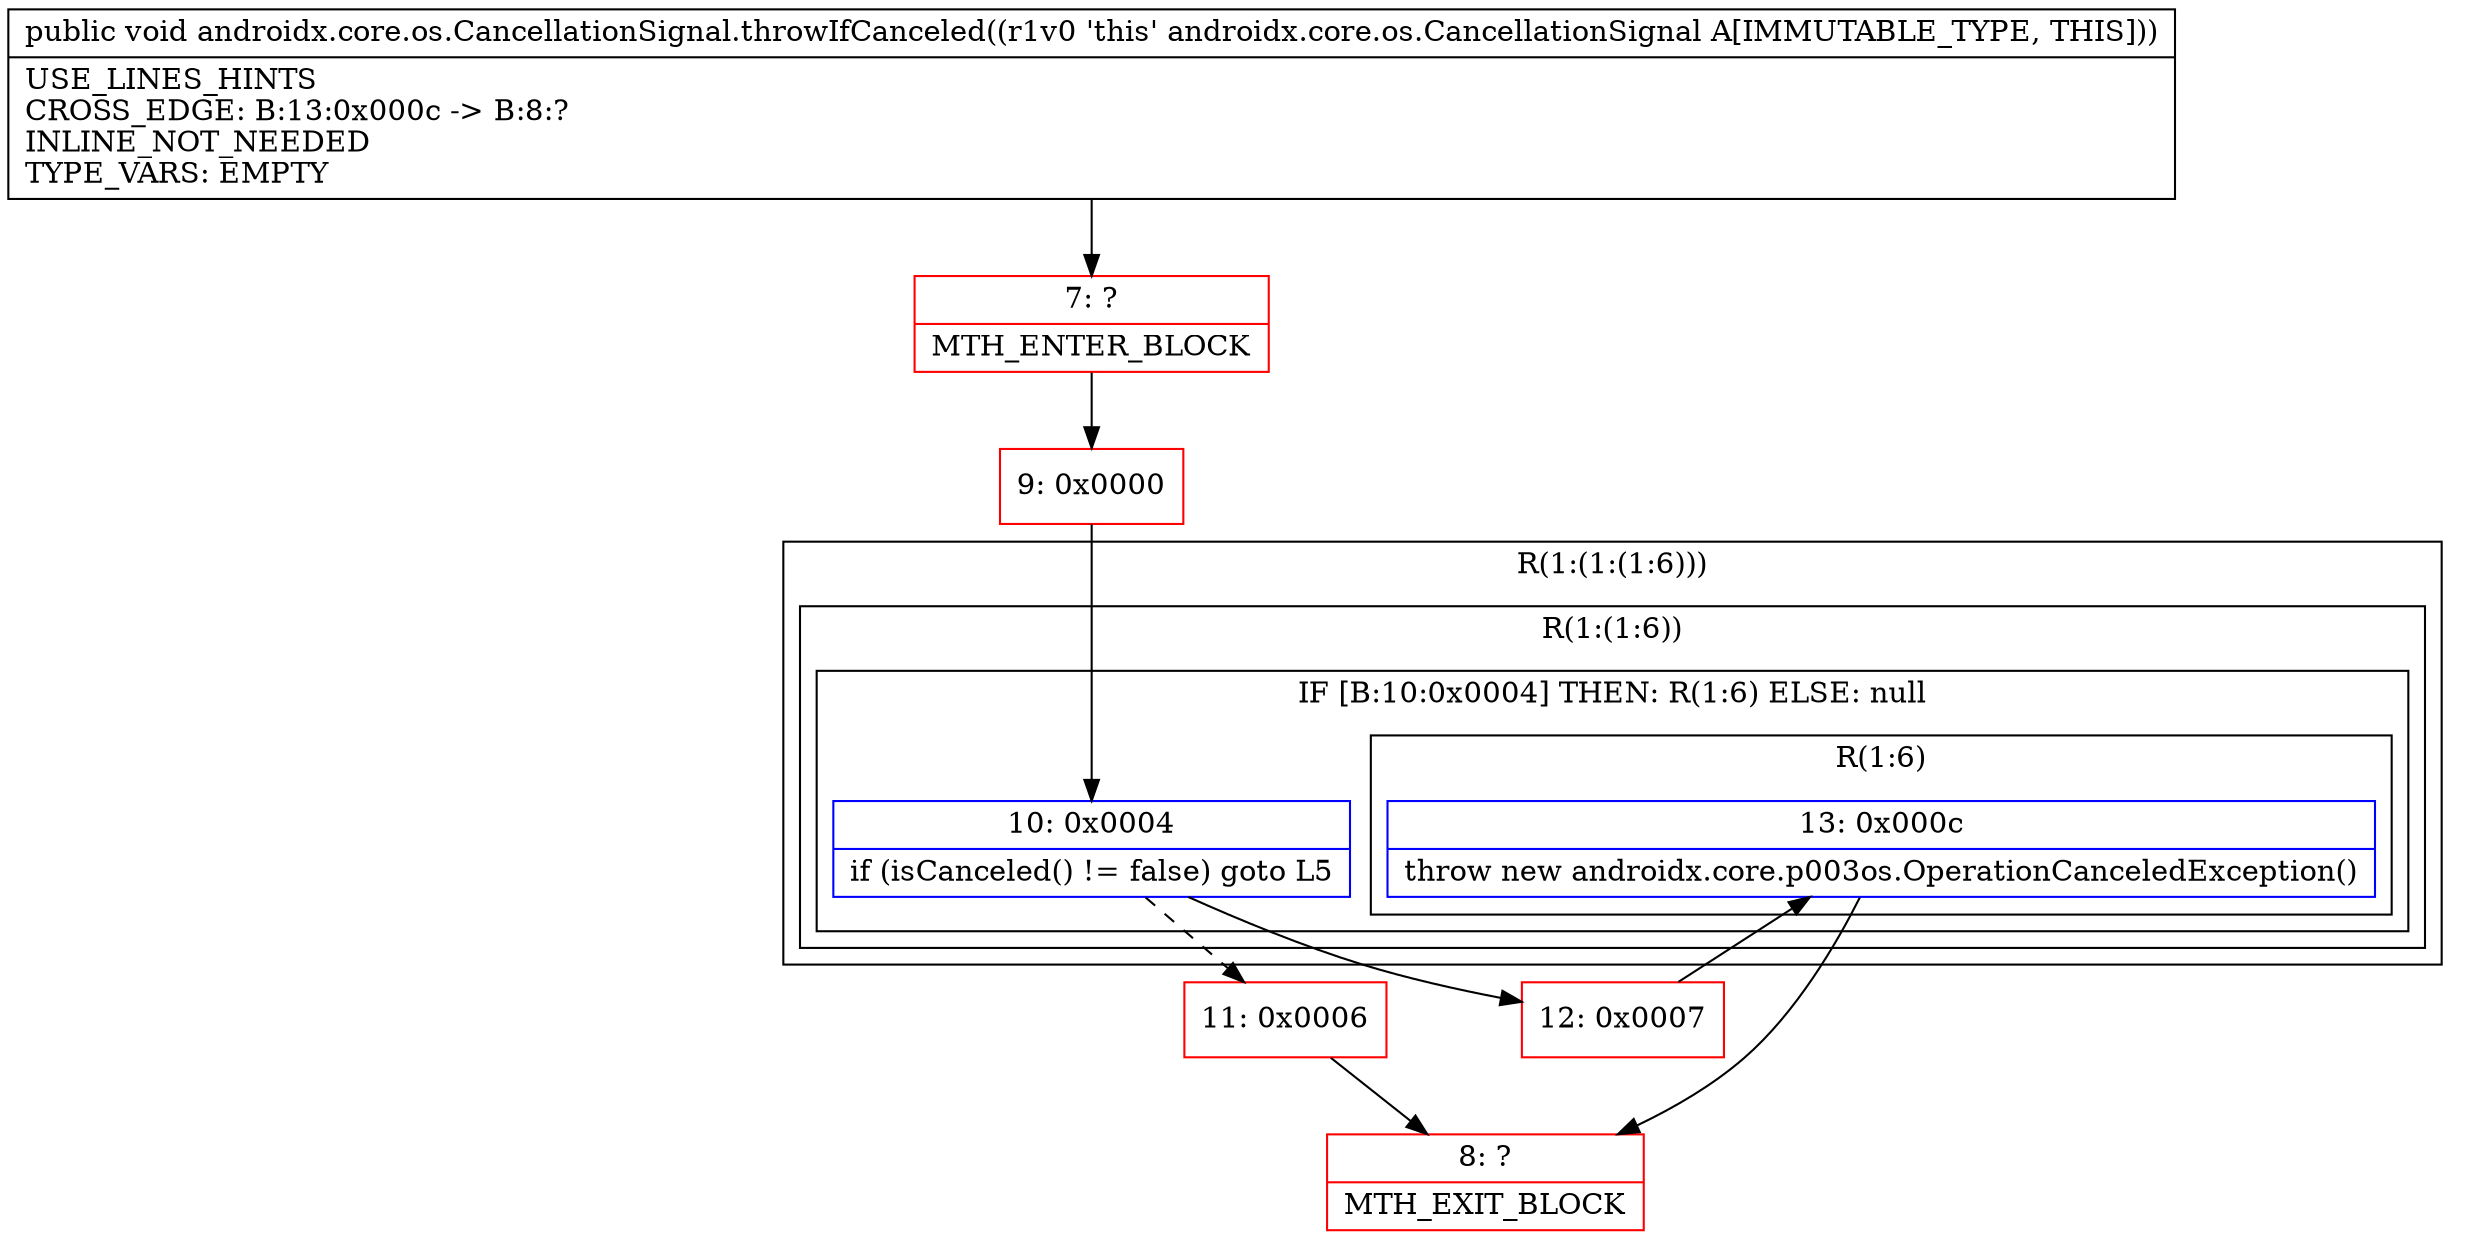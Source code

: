 digraph "CFG forandroidx.core.os.CancellationSignal.throwIfCanceled()V" {
subgraph cluster_Region_1963008197 {
label = "R(1:(1:(1:6)))";
node [shape=record,color=blue];
subgraph cluster_Region_1706261332 {
label = "R(1:(1:6))";
node [shape=record,color=blue];
subgraph cluster_IfRegion_71036395 {
label = "IF [B:10:0x0004] THEN: R(1:6) ELSE: null";
node [shape=record,color=blue];
Node_10 [shape=record,label="{10\:\ 0x0004|if (isCanceled() != false) goto L5\l}"];
subgraph cluster_Region_1870023865 {
label = "R(1:6)";
node [shape=record,color=blue];
Node_13 [shape=record,label="{13\:\ 0x000c|throw new androidx.core.p003os.OperationCanceledException()\l}"];
}
}
}
}
Node_7 [shape=record,color=red,label="{7\:\ ?|MTH_ENTER_BLOCK\l}"];
Node_9 [shape=record,color=red,label="{9\:\ 0x0000}"];
Node_11 [shape=record,color=red,label="{11\:\ 0x0006}"];
Node_8 [shape=record,color=red,label="{8\:\ ?|MTH_EXIT_BLOCK\l}"];
Node_12 [shape=record,color=red,label="{12\:\ 0x0007}"];
MethodNode[shape=record,label="{public void androidx.core.os.CancellationSignal.throwIfCanceled((r1v0 'this' androidx.core.os.CancellationSignal A[IMMUTABLE_TYPE, THIS]))  | USE_LINES_HINTS\lCROSS_EDGE: B:13:0x000c \-\> B:8:?\lINLINE_NOT_NEEDED\lTYPE_VARS: EMPTY\l}"];
MethodNode -> Node_7;Node_10 -> Node_11[style=dashed];
Node_10 -> Node_12;
Node_13 -> Node_8;
Node_7 -> Node_9;
Node_9 -> Node_10;
Node_11 -> Node_8;
Node_12 -> Node_13;
}

